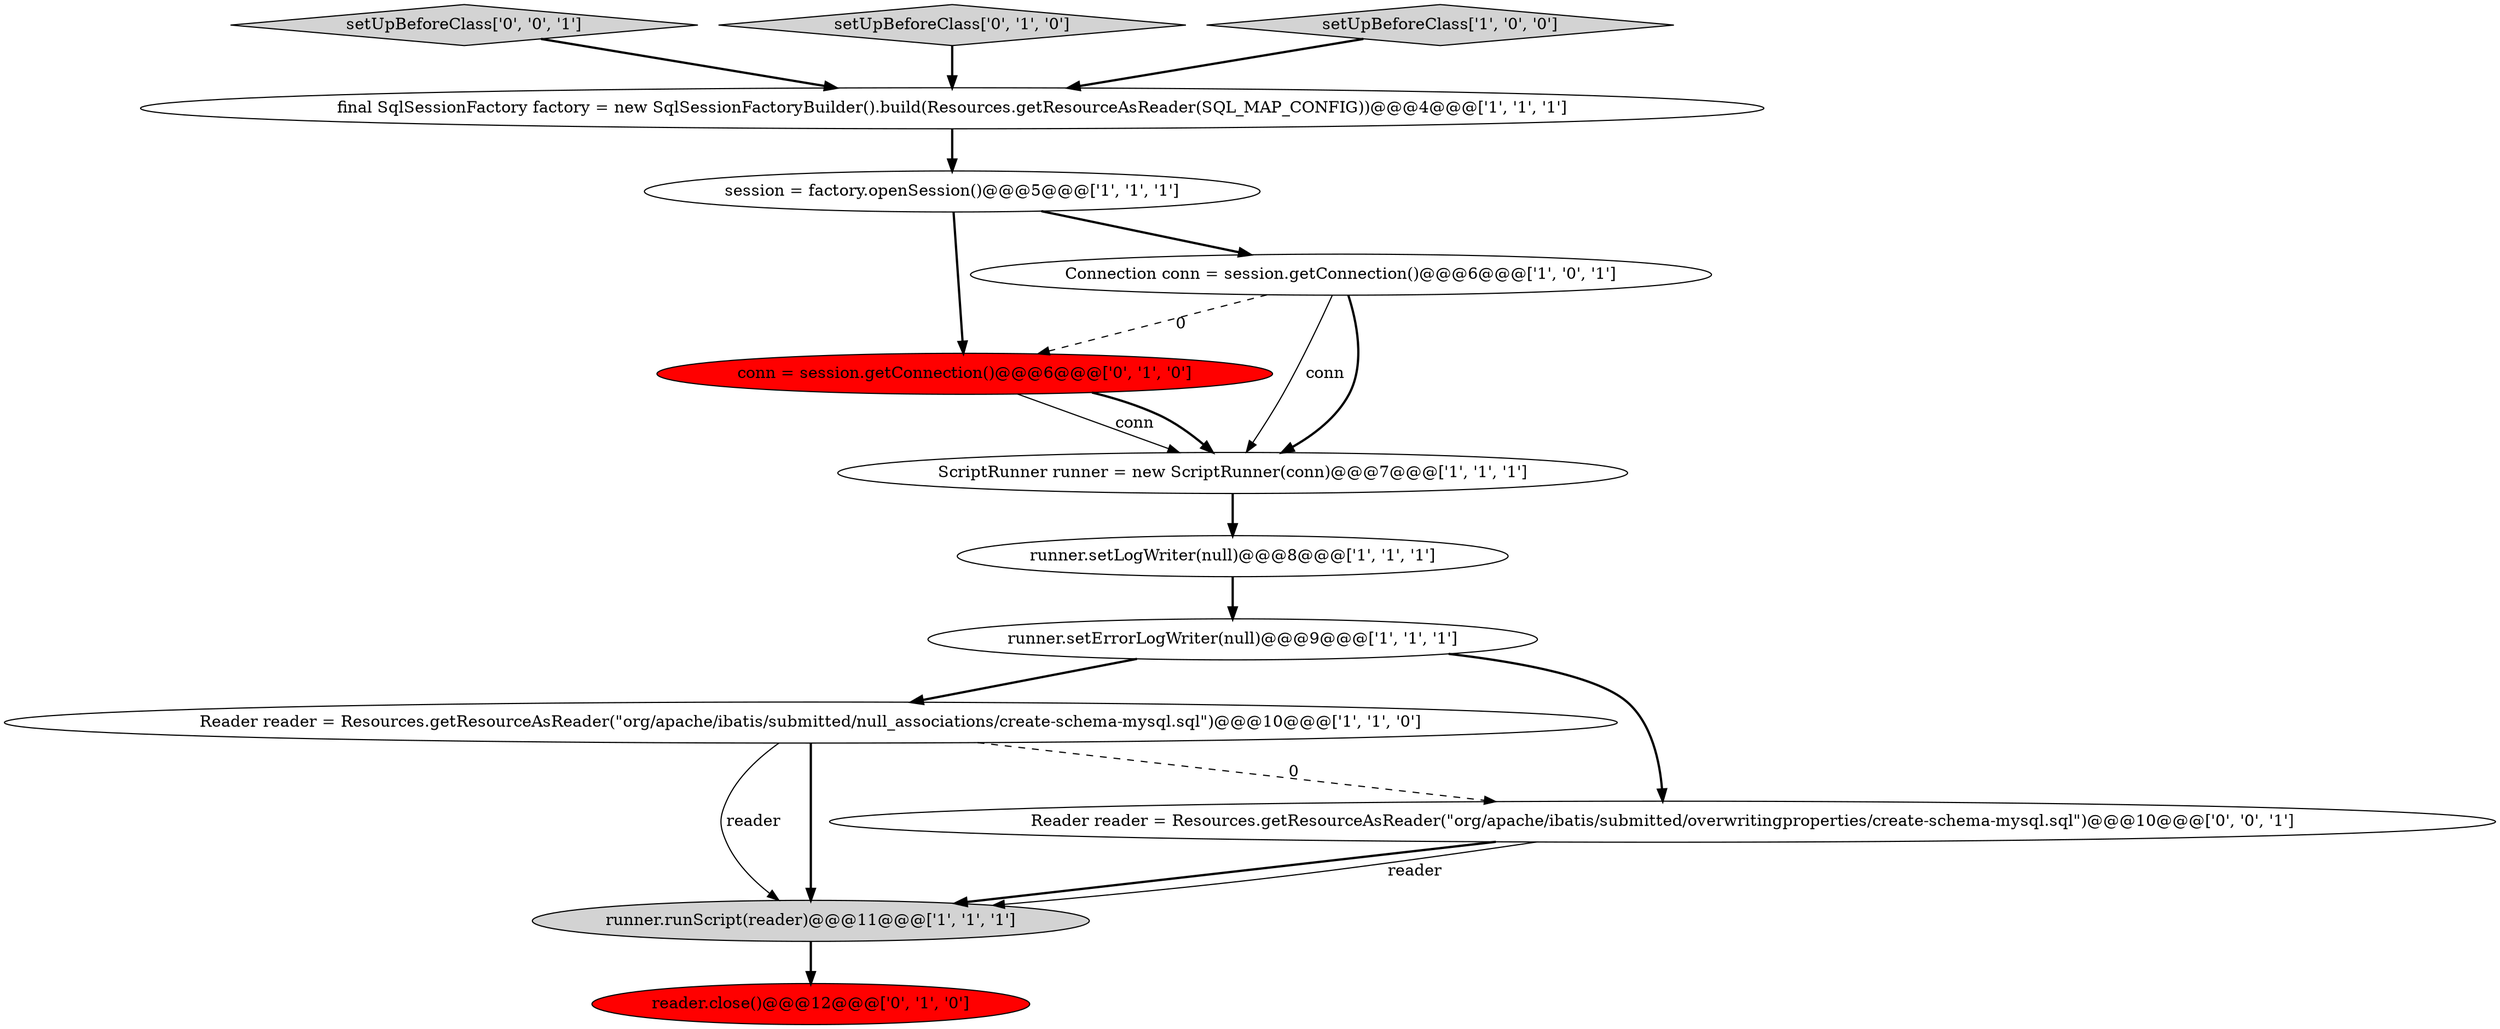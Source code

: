 digraph {
10 [style = filled, label = "conn = session.getConnection()@@@6@@@['0', '1', '0']", fillcolor = red, shape = ellipse image = "AAA1AAABBB2BBB"];
5 [style = filled, label = "Connection conn = session.getConnection()@@@6@@@['1', '0', '1']", fillcolor = white, shape = ellipse image = "AAA0AAABBB1BBB"];
2 [style = filled, label = "ScriptRunner runner = new ScriptRunner(conn)@@@7@@@['1', '1', '1']", fillcolor = white, shape = ellipse image = "AAA0AAABBB1BBB"];
4 [style = filled, label = "Reader reader = Resources.getResourceAsReader(\"org/apache/ibatis/submitted/null_associations/create-schema-mysql.sql\")@@@10@@@['1', '1', '0']", fillcolor = white, shape = ellipse image = "AAA0AAABBB1BBB"];
1 [style = filled, label = "runner.runScript(reader)@@@11@@@['1', '1', '1']", fillcolor = lightgray, shape = ellipse image = "AAA0AAABBB1BBB"];
6 [style = filled, label = "final SqlSessionFactory factory = new SqlSessionFactoryBuilder().build(Resources.getResourceAsReader(SQL_MAP_CONFIG))@@@4@@@['1', '1', '1']", fillcolor = white, shape = ellipse image = "AAA0AAABBB1BBB"];
12 [style = filled, label = "setUpBeforeClass['0', '0', '1']", fillcolor = lightgray, shape = diamond image = "AAA0AAABBB3BBB"];
7 [style = filled, label = "runner.setLogWriter(null)@@@8@@@['1', '1', '1']", fillcolor = white, shape = ellipse image = "AAA0AAABBB1BBB"];
11 [style = filled, label = "setUpBeforeClass['0', '1', '0']", fillcolor = lightgray, shape = diamond image = "AAA0AAABBB2BBB"];
8 [style = filled, label = "setUpBeforeClass['1', '0', '0']", fillcolor = lightgray, shape = diamond image = "AAA0AAABBB1BBB"];
13 [style = filled, label = "Reader reader = Resources.getResourceAsReader(\"org/apache/ibatis/submitted/overwritingproperties/create-schema-mysql.sql\")@@@10@@@['0', '0', '1']", fillcolor = white, shape = ellipse image = "AAA0AAABBB3BBB"];
3 [style = filled, label = "session = factory.openSession()@@@5@@@['1', '1', '1']", fillcolor = white, shape = ellipse image = "AAA0AAABBB1BBB"];
9 [style = filled, label = "reader.close()@@@12@@@['0', '1', '0']", fillcolor = red, shape = ellipse image = "AAA1AAABBB2BBB"];
0 [style = filled, label = "runner.setErrorLogWriter(null)@@@9@@@['1', '1', '1']", fillcolor = white, shape = ellipse image = "AAA0AAABBB1BBB"];
6->3 [style = bold, label=""];
0->13 [style = bold, label=""];
4->1 [style = solid, label="reader"];
11->6 [style = bold, label=""];
7->0 [style = bold, label=""];
8->6 [style = bold, label=""];
12->6 [style = bold, label=""];
5->2 [style = solid, label="conn"];
13->1 [style = bold, label=""];
1->9 [style = bold, label=""];
3->10 [style = bold, label=""];
5->2 [style = bold, label=""];
3->5 [style = bold, label=""];
5->10 [style = dashed, label="0"];
0->4 [style = bold, label=""];
10->2 [style = solid, label="conn"];
10->2 [style = bold, label=""];
4->1 [style = bold, label=""];
2->7 [style = bold, label=""];
4->13 [style = dashed, label="0"];
13->1 [style = solid, label="reader"];
}
